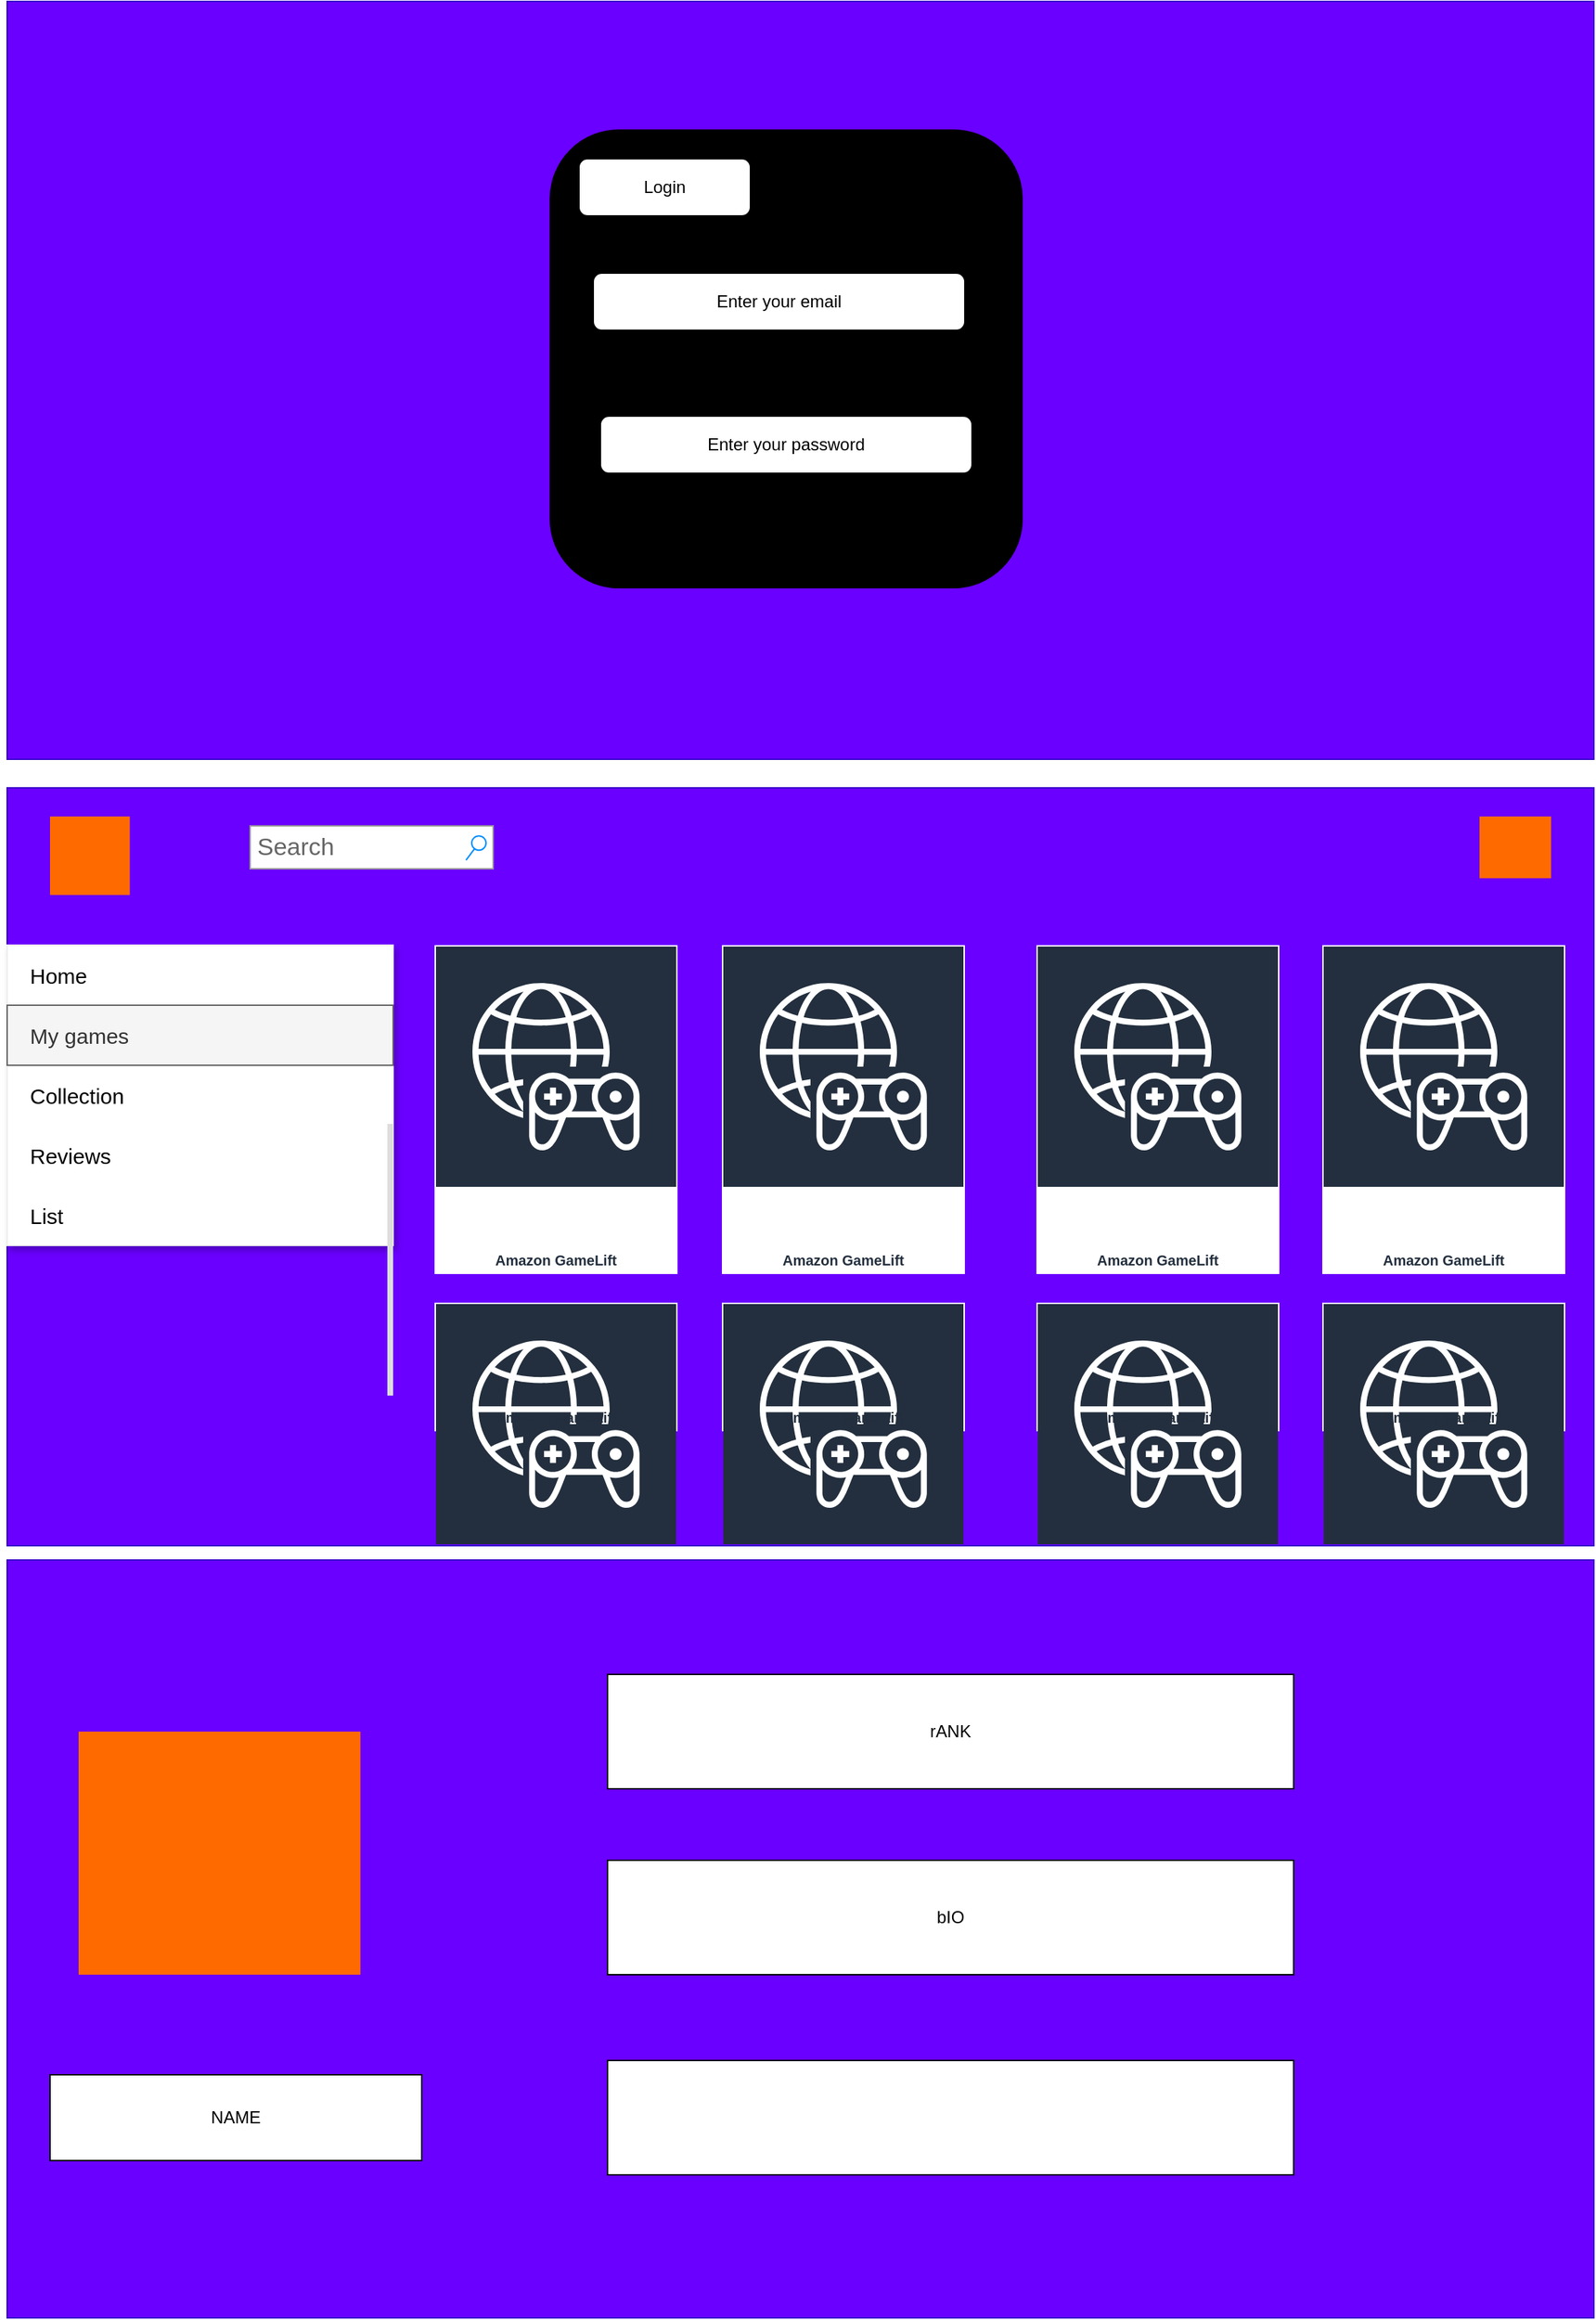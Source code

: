 <mxfile version="26.2.9">
  <diagram name="Page-1" id="bkodJpFq979zH950Eyyl">
    <mxGraphModel dx="1313" dy="2022" grid="1" gridSize="10" guides="1" tooltips="1" connect="1" arrows="1" fold="1" page="1" pageScale="1" pageWidth="827" pageHeight="1169" math="0" shadow="0">
      <root>
        <mxCell id="0" />
        <mxCell id="1" parent="0" />
        <mxCell id="TeH9KYR89CR4eXnHReJw-1" value="" style="rounded=0;whiteSpace=wrap;html=1;fillColor=light-dark(#6A00FF,#330066);fontColor=#ffffff;strokeColor=#3700CC;movable=0;resizable=0;rotatable=0;deletable=0;editable=0;locked=1;connectable=0;" vertex="1" parent="1">
          <mxGeometry x="30" y="-110" width="1110" height="530" as="geometry" />
        </mxCell>
        <mxCell id="TeH9KYR89CR4eXnHReJw-2" value="" style="points=[];aspect=fixed;html=1;align=center;shadow=0;dashed=0;fillColor=#FF6A00;strokeColor=none;shape=mxgraph.alibaba_cloud.dns_domain_name_system;" vertex="1" parent="1">
          <mxGeometry x="60" y="-90" width="55.8" height="54.9" as="geometry" />
        </mxCell>
        <mxCell id="TeH9KYR89CR4eXnHReJw-19" value="" style="swimlane;shape=rect;strokeColor=#EEEEEE;fillColor=#ffffff;fontColor=#000000;fontStyle=0;childLayout=stackLayout;horizontal=1;startSize=0;horizontalStack=0;resizeParent=1;resizeParentMax=0;resizeLast=0;collapsible=0;marginBottom=0;whiteSpace=wrap;html=1;shadow=1;" vertex="1" parent="1">
          <mxGeometry x="30" width="270" height="210" as="geometry" />
        </mxCell>
        <mxCell id="TeH9KYR89CR4eXnHReJw-20" value="Home" style="text;strokeColor=none;align=left;verticalAlign=middle;spacing=16;overflow=visible;points=[[0,0.5],[1,0.5]];portConstraint=eastwest;rotatable=0;whiteSpace=wrap;html=1;fillColor=none;fontSize=15;fontColor=inherit;" vertex="1" parent="TeH9KYR89CR4eXnHReJw-19">
          <mxGeometry width="270" height="42" as="geometry" />
        </mxCell>
        <mxCell id="TeH9KYR89CR4eXnHReJw-21" value="My games" style="text;strokeColor=#666666;align=left;verticalAlign=middle;spacing=16;overflow=visible;points=[[0,0.5],[1,0.5]];portConstraint=eastwest;rotatable=0;whiteSpace=wrap;html=1;fillColor=#f5f5f5;fontSize=15;fontColor=#333333;" vertex="1" parent="TeH9KYR89CR4eXnHReJw-19">
          <mxGeometry y="42" width="270" height="42" as="geometry" />
        </mxCell>
        <mxCell id="TeH9KYR89CR4eXnHReJw-22" value="Collection" style="text;strokeColor=none;align=left;verticalAlign=middle;spacing=16;overflow=visible;points=[[0,0.5],[1,0.5]];portConstraint=eastwest;rotatable=0;whiteSpace=wrap;html=1;fillColor=none;fontSize=15;fontColor=inherit;" vertex="1" parent="TeH9KYR89CR4eXnHReJw-19">
          <mxGeometry y="84" width="270" height="42" as="geometry" />
        </mxCell>
        <mxCell id="TeH9KYR89CR4eXnHReJw-23" value="Reviews" style="text;strokeColor=none;align=left;verticalAlign=middle;spacing=16;overflow=visible;points=[[0,0.5],[1,0.5]];portConstraint=eastwest;rotatable=0;whiteSpace=wrap;html=1;fillColor=none;fontSize=15;fontColor=inherit;" vertex="1" parent="TeH9KYR89CR4eXnHReJw-19">
          <mxGeometry y="126" width="270" height="42" as="geometry" />
        </mxCell>
        <mxCell id="TeH9KYR89CR4eXnHReJw-24" value="List" style="text;strokeColor=none;align=left;verticalAlign=middle;spacing=16;overflow=visible;points=[[0,0.5],[1,0.5]];portConstraint=eastwest;rotatable=0;whiteSpace=wrap;html=1;fillColor=none;fontSize=15;fontColor=inherit;" vertex="1" parent="TeH9KYR89CR4eXnHReJw-19">
          <mxGeometry y="168" width="270" height="42" as="geometry" />
        </mxCell>
        <mxCell id="TeH9KYR89CR4eXnHReJw-30" value="" style="strokeColor=none;fillColor=#dddddd;movable=0;" vertex="1" parent="TeH9KYR89CR4eXnHReJw-19">
          <mxGeometry x="1" width="4" height="190" relative="1" as="geometry">
            <mxPoint x="-4" y="125" as="offset" />
          </mxGeometry>
        </mxCell>
        <mxCell id="TeH9KYR89CR4eXnHReJw-31" value="" style="points=[];aspect=fixed;html=1;align=center;shadow=0;dashed=0;fillColor=#FF6A00;strokeColor=none;shape=mxgraph.alibaba_cloud.eprofile;" vertex="1" parent="1">
          <mxGeometry x="1060" y="-90" width="50.1" height="43.2" as="geometry" />
        </mxCell>
        <mxCell id="TeH9KYR89CR4eXnHReJw-32" value="Search" style="strokeWidth=1;shadow=0;dashed=0;align=center;html=1;shape=mxgraph.mockup.forms.searchBox;strokeColor=#999999;mainText=;strokeColor2=#008cff;fontColor=#666666;fontSize=17;align=left;spacingLeft=3;whiteSpace=wrap;" vertex="1" parent="1">
          <mxGeometry x="200" y="-83.4" width="170" height="30" as="geometry" />
        </mxCell>
        <mxCell id="TeH9KYR89CR4eXnHReJw-33" value="Amazon GameLift" style="sketch=0;outlineConnect=0;fontColor=#232F3E;gradientColor=none;strokeColor=#ffffff;fillColor=#232F3E;dashed=0;verticalLabelPosition=middle;verticalAlign=bottom;align=center;html=1;whiteSpace=wrap;fontSize=10;fontStyle=1;spacing=3;shape=mxgraph.aws4.productIcon;prIcon=mxgraph.aws4.gamelift;" vertex="1" parent="1">
          <mxGeometry x="329" width="170" height="230" as="geometry" />
        </mxCell>
        <mxCell id="TeH9KYR89CR4eXnHReJw-34" value="Amazon GameLift" style="sketch=0;outlineConnect=0;fontColor=#232F3E;gradientColor=none;strokeColor=#ffffff;fillColor=#232F3E;dashed=0;verticalLabelPosition=middle;verticalAlign=bottom;align=center;html=1;whiteSpace=wrap;fontSize=10;fontStyle=1;spacing=3;shape=mxgraph.aws4.productIcon;prIcon=mxgraph.aws4.gamelift;" vertex="1" parent="1">
          <mxGeometry x="530" width="170" height="230" as="geometry" />
        </mxCell>
        <mxCell id="TeH9KYR89CR4eXnHReJw-35" value="Amazon GameLift" style="sketch=0;outlineConnect=0;fontColor=#232F3E;gradientColor=none;strokeColor=#ffffff;fillColor=#232F3E;dashed=0;verticalLabelPosition=middle;verticalAlign=bottom;align=center;html=1;whiteSpace=wrap;fontSize=10;fontStyle=1;spacing=3;shape=mxgraph.aws4.productIcon;prIcon=mxgraph.aws4.gamelift;" vertex="1" parent="1">
          <mxGeometry x="750" width="170" height="230" as="geometry" />
        </mxCell>
        <mxCell id="TeH9KYR89CR4eXnHReJw-36" value="Amazon GameLift" style="sketch=0;outlineConnect=0;fontColor=#232F3E;gradientColor=none;strokeColor=#ffffff;fillColor=#232F3E;dashed=0;verticalLabelPosition=middle;verticalAlign=bottom;align=center;html=1;whiteSpace=wrap;fontSize=10;fontStyle=1;spacing=3;shape=mxgraph.aws4.productIcon;prIcon=mxgraph.aws4.gamelift;" vertex="1" parent="1">
          <mxGeometry x="950" width="170" height="230" as="geometry" />
        </mxCell>
        <mxCell id="TeH9KYR89CR4eXnHReJw-37" value="Amazon GameLift" style="sketch=0;outlineConnect=0;fontColor=#232F3E;gradientColor=none;strokeColor=#ffffff;fillColor=#232F3E;dashed=0;verticalLabelPosition=middle;verticalAlign=bottom;align=center;html=1;whiteSpace=wrap;fontSize=10;fontStyle=1;spacing=3;shape=mxgraph.aws4.productIcon;prIcon=mxgraph.aws4.gamelift;" vertex="1" parent="1">
          <mxGeometry x="329" y="250" width="170" height="90" as="geometry" />
        </mxCell>
        <mxCell id="TeH9KYR89CR4eXnHReJw-38" value="Amazon GameLift" style="sketch=0;outlineConnect=0;fontColor=#232F3E;gradientColor=none;strokeColor=#ffffff;fillColor=#232F3E;dashed=0;verticalLabelPosition=middle;verticalAlign=bottom;align=center;html=1;whiteSpace=wrap;fontSize=10;fontStyle=1;spacing=3;shape=mxgraph.aws4.productIcon;prIcon=mxgraph.aws4.gamelift;" vertex="1" parent="1">
          <mxGeometry x="530" y="250" width="170" height="90" as="geometry" />
        </mxCell>
        <mxCell id="TeH9KYR89CR4eXnHReJw-39" value="Amazon GameLift" style="sketch=0;outlineConnect=0;fontColor=#232F3E;gradientColor=none;strokeColor=#ffffff;fillColor=#232F3E;dashed=0;verticalLabelPosition=middle;verticalAlign=bottom;align=center;html=1;whiteSpace=wrap;fontSize=10;fontStyle=1;spacing=3;shape=mxgraph.aws4.productIcon;prIcon=mxgraph.aws4.gamelift;" vertex="1" parent="1">
          <mxGeometry x="750" y="250" width="170" height="90" as="geometry" />
        </mxCell>
        <mxCell id="TeH9KYR89CR4eXnHReJw-40" value="Amazon GameLift" style="sketch=0;outlineConnect=0;fontColor=#232F3E;gradientColor=none;strokeColor=#ffffff;fillColor=#232F3E;dashed=0;verticalLabelPosition=middle;verticalAlign=bottom;align=center;html=1;whiteSpace=wrap;fontSize=10;fontStyle=1;spacing=3;shape=mxgraph.aws4.productIcon;prIcon=mxgraph.aws4.gamelift;" vertex="1" parent="1">
          <mxGeometry x="950" y="250" width="170" height="90" as="geometry" />
        </mxCell>
        <mxCell id="TeH9KYR89CR4eXnHReJw-41" value="" style="rounded=0;whiteSpace=wrap;html=1;fillColor=light-dark(#6A00FF,#330066);fontColor=#ffffff;strokeColor=#3700CC;movable=0;resizable=0;rotatable=0;deletable=0;editable=0;locked=1;connectable=0;" vertex="1" parent="1">
          <mxGeometry x="30" y="-660" width="1110" height="530" as="geometry" />
        </mxCell>
        <mxCell id="TeH9KYR89CR4eXnHReJw-42" value="" style="rounded=1;whiteSpace=wrap;html=1;fillColor=light-dark(#000000,#FFFFFF);" vertex="1" parent="1">
          <mxGeometry x="410" y="-570" width="330" height="320" as="geometry" />
        </mxCell>
        <mxCell id="TeH9KYR89CR4eXnHReJw-43" value="Login" style="rounded=1;whiteSpace=wrap;html=1;" vertex="1" parent="1">
          <mxGeometry x="430" y="-550" width="120" height="40" as="geometry" />
        </mxCell>
        <mxCell id="TeH9KYR89CR4eXnHReJw-44" value="Enter your email" style="rounded=1;whiteSpace=wrap;html=1;" vertex="1" parent="1">
          <mxGeometry x="440" y="-470" width="260" height="40" as="geometry" />
        </mxCell>
        <mxCell id="TeH9KYR89CR4eXnHReJw-45" value="Enter your password" style="rounded=1;whiteSpace=wrap;html=1;" vertex="1" parent="1">
          <mxGeometry x="445" y="-370" width="260" height="40" as="geometry" />
        </mxCell>
        <mxCell id="TeH9KYR89CR4eXnHReJw-46" value="" style="rounded=0;whiteSpace=wrap;html=1;fillColor=light-dark(#6A00FF,#330066);fontColor=#ffffff;strokeColor=#3700CC;movable=0;resizable=0;rotatable=0;deletable=0;editable=0;locked=1;connectable=0;" vertex="1" parent="1">
          <mxGeometry x="30" y="430" width="1110" height="530" as="geometry" />
        </mxCell>
        <mxCell id="TeH9KYR89CR4eXnHReJw-47" value="" style="points=[];aspect=fixed;html=1;align=center;shadow=0;dashed=0;fillColor=#FF6A00;strokeColor=none;shape=mxgraph.alibaba_cloud.eprofile;" vertex="1" parent="1">
          <mxGeometry x="80" y="550" width="197.15" height="170" as="geometry" />
        </mxCell>
        <mxCell id="TeH9KYR89CR4eXnHReJw-48" value="NAME" style="rounded=0;whiteSpace=wrap;html=1;" vertex="1" parent="1">
          <mxGeometry x="60" y="790" width="260" height="60" as="geometry" />
        </mxCell>
        <mxCell id="TeH9KYR89CR4eXnHReJw-49" value="rANK" style="rounded=0;whiteSpace=wrap;html=1;" vertex="1" parent="1">
          <mxGeometry x="450" y="510" width="480" height="80" as="geometry" />
        </mxCell>
        <mxCell id="TeH9KYR89CR4eXnHReJw-50" value="bIO" style="rounded=0;whiteSpace=wrap;html=1;" vertex="1" parent="1">
          <mxGeometry x="450" y="640" width="480" height="80" as="geometry" />
        </mxCell>
        <mxCell id="TeH9KYR89CR4eXnHReJw-51" value="" style="rounded=0;whiteSpace=wrap;html=1;fontStyle=1" vertex="1" parent="1">
          <mxGeometry x="450" y="780" width="480" height="80" as="geometry" />
        </mxCell>
      </root>
    </mxGraphModel>
  </diagram>
</mxfile>
